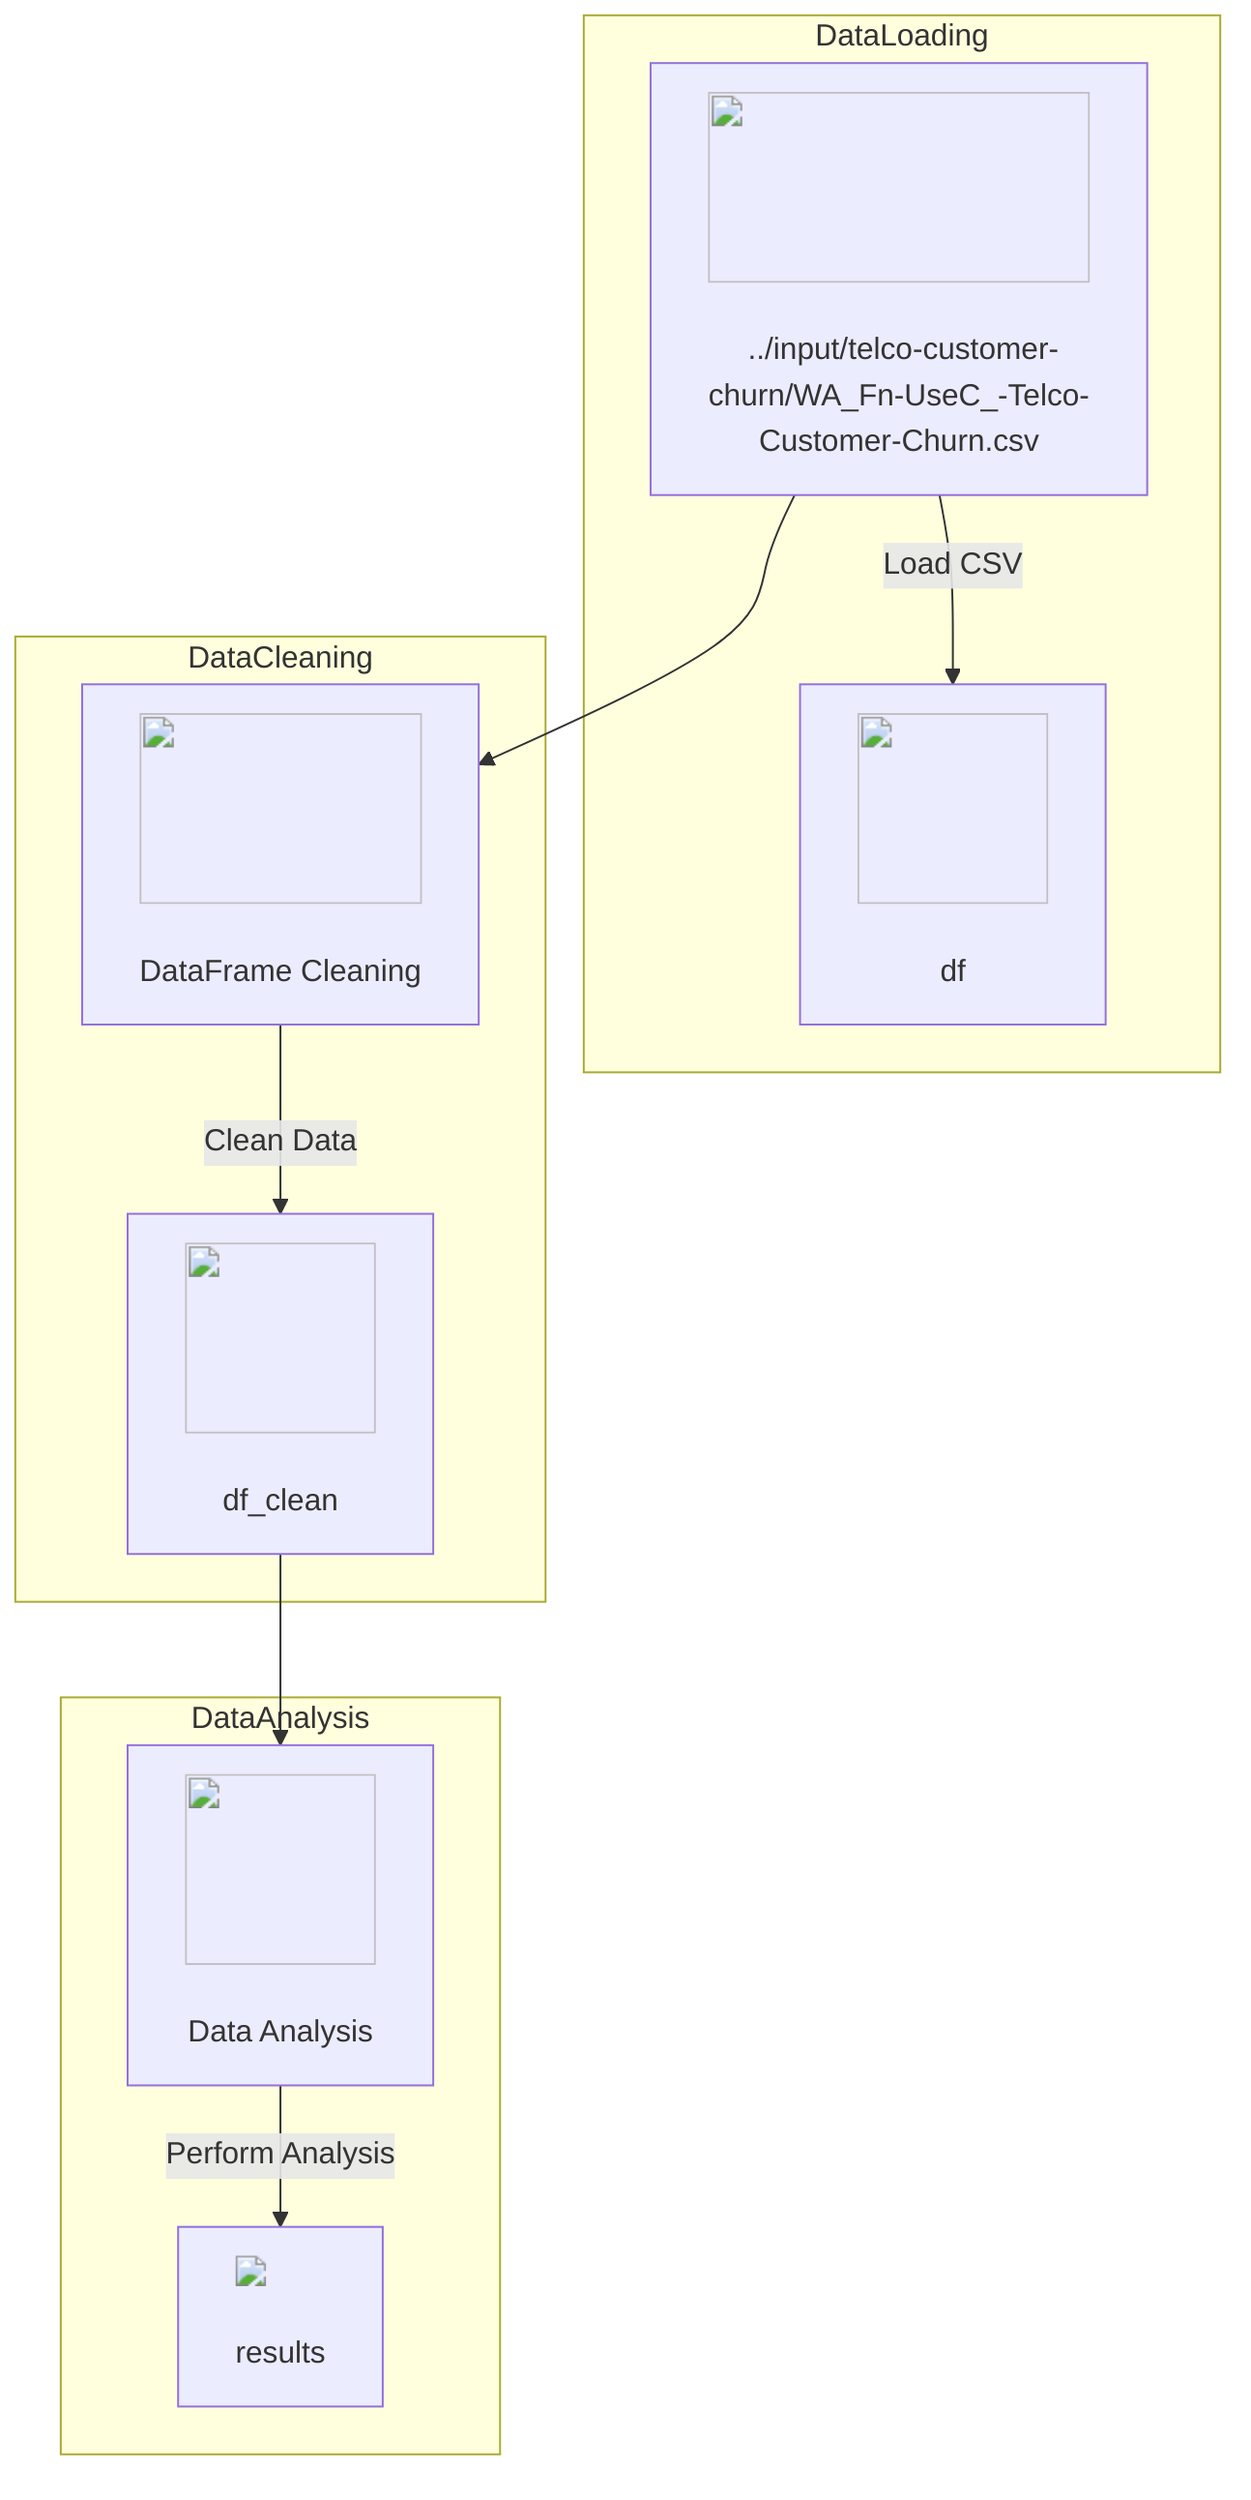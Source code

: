 flowchart TD
    subgraph DataLoading
        A["<img src='icons/file.svg' width=100 height=100/> <br/> ../input/telco-customer-churn/WA_Fn-UseC_-Telco-Customer-Churn.csv"] -->|Load CSV| B["<img src='icons/dataframe.svg' width=100 height=100/> <br/> df"]
    end
    subgraph DataCleaning
        C["<img src='icons/table.svg' width=100 height=100/> <br/> DataFrame Cleaning"] -->|Clean Data| D["<img src='icons/dataframe.svg' width=100 height=100/> <br/> df_clean"]
    end
    subgraph DataAnalysis
        E["<img src='icons/brain.svg' width=100 height=100/> <br/> Data Analysis"] -->|Perform Analysis| F["<img src='dummy_plots/barplot_template.svg'/> <br/> results"]
    end
    A --> C
    D --> E